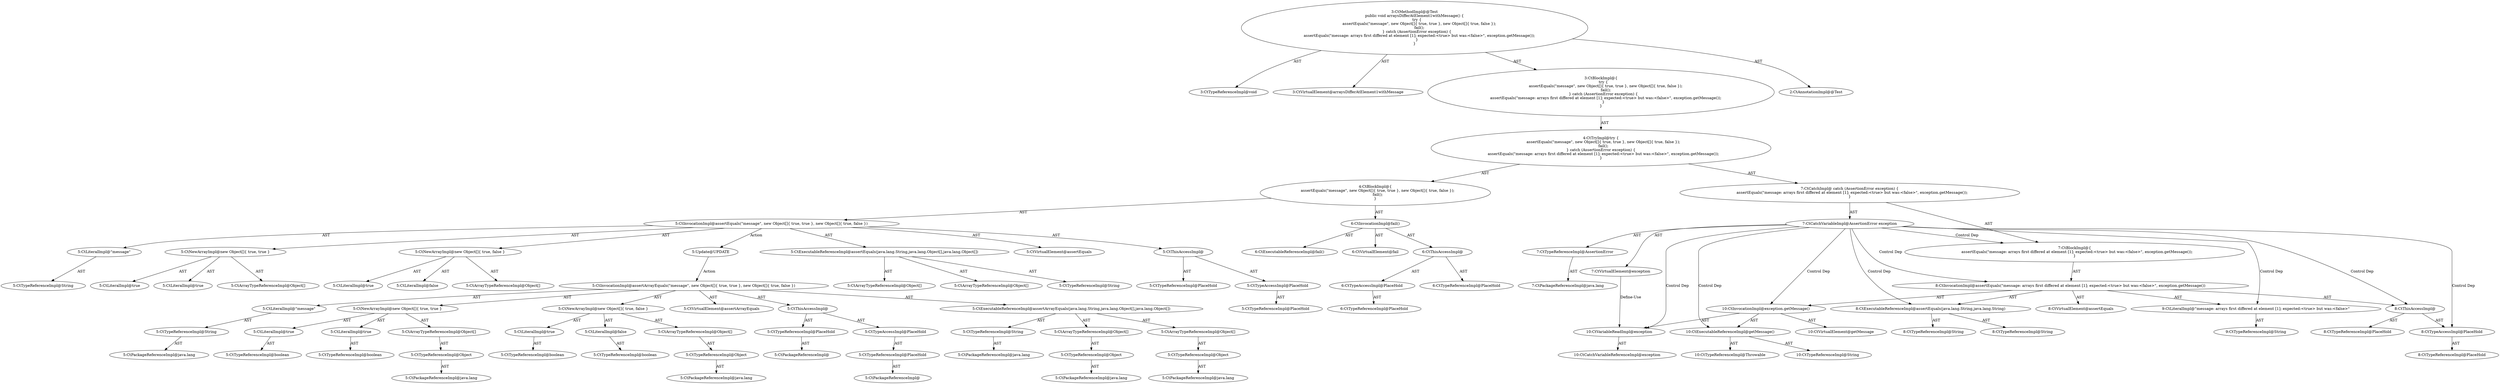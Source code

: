 digraph "arraysDifferAtElement1withMessage#?" {
0 [label="3:CtTypeReferenceImpl@void" shape=ellipse]
1 [label="3:CtVirtualElement@arraysDifferAtElement1withMessage" shape=ellipse]
2 [label="5:CtExecutableReferenceImpl@assertEquals(java.lang.String,java.lang.Object[],java.lang.Object[])" shape=ellipse]
3 [label="5:CtTypeReferenceImpl@String" shape=ellipse]
4 [label="5:CtArrayTypeReferenceImpl@Object[]" shape=ellipse]
5 [label="5:CtArrayTypeReferenceImpl@Object[]" shape=ellipse]
6 [label="5:CtVirtualElement@assertEquals" shape=ellipse]
7 [label="5:CtTypeAccessImpl@PlaceHold" shape=ellipse]
8 [label="5:CtTypeReferenceImpl@PlaceHold" shape=ellipse]
9 [label="5:CtThisAccessImpl@" shape=ellipse]
10 [label="5:CtTypeReferenceImpl@PlaceHold" shape=ellipse]
11 [label="5:CtLiteralImpl@\"message\"" shape=ellipse]
12 [label="5:CtTypeReferenceImpl@String" shape=ellipse]
13 [label="5:CtNewArrayImpl@new Object[]\{ true, true \}" shape=ellipse]
14 [label="5:CtArrayTypeReferenceImpl@Object[]" shape=ellipse]
15 [label="5:CtLiteralImpl@true" shape=ellipse]
16 [label="5:CtLiteralImpl@true" shape=ellipse]
17 [label="5:CtNewArrayImpl@new Object[]\{ true, false \}" shape=ellipse]
18 [label="5:CtArrayTypeReferenceImpl@Object[]" shape=ellipse]
19 [label="5:CtLiteralImpl@true" shape=ellipse]
20 [label="5:CtLiteralImpl@false" shape=ellipse]
21 [label="5:CtInvocationImpl@assertEquals(\"message\", new Object[]\{ true, true \}, new Object[]\{ true, false \})" shape=ellipse]
22 [label="6:CtExecutableReferenceImpl@fail()" shape=ellipse]
23 [label="6:CtVirtualElement@fail" shape=ellipse]
24 [label="6:CtTypeAccessImpl@PlaceHold" shape=ellipse]
25 [label="6:CtTypeReferenceImpl@PlaceHold" shape=ellipse]
26 [label="6:CtThisAccessImpl@" shape=ellipse]
27 [label="6:CtTypeReferenceImpl@PlaceHold" shape=ellipse]
28 [label="6:CtInvocationImpl@fail()" shape=ellipse]
29 [label="4:CtBlockImpl@\{
    assertEquals(\"message\", new Object[]\{ true, true \}, new Object[]\{ true, false \});
    fail();
\}" shape=ellipse]
30 [label="7:CtVirtualElement@exception" shape=ellipse]
31 [label="7:CtTypeReferenceImpl@AssertionError" shape=ellipse]
32 [label="7:CtPackageReferenceImpl@java.lang" shape=ellipse]
33 [label="7:CtCatchVariableImpl@AssertionError exception" shape=ellipse]
34 [label="8:CtExecutableReferenceImpl@assertEquals(java.lang.String,java.lang.String)" shape=ellipse]
35 [label="8:CtTypeReferenceImpl@String" shape=ellipse]
36 [label="8:CtTypeReferenceImpl@String" shape=ellipse]
37 [label="8:CtVirtualElement@assertEquals" shape=ellipse]
38 [label="8:CtTypeAccessImpl@PlaceHold" shape=ellipse]
39 [label="8:CtTypeReferenceImpl@PlaceHold" shape=ellipse]
40 [label="8:CtThisAccessImpl@" shape=ellipse]
41 [label="8:CtTypeReferenceImpl@PlaceHold" shape=ellipse]
42 [label="9:CtLiteralImpl@\"message: arrays first differed at element [1]; expected:<true> but was:<false>\"" shape=ellipse]
43 [label="9:CtTypeReferenceImpl@String" shape=ellipse]
44 [label="10:CtExecutableReferenceImpl@getMessage()" shape=ellipse]
45 [label="10:CtTypeReferenceImpl@Throwable" shape=ellipse]
46 [label="10:CtTypeReferenceImpl@String" shape=ellipse]
47 [label="10:CtVirtualElement@getMessage" shape=ellipse]
48 [label="10:CtVariableReadImpl@exception" shape=ellipse]
49 [label="10:CtCatchVariableReferenceImpl@exception" shape=ellipse]
50 [label="10:CtInvocationImpl@exception.getMessage()" shape=ellipse]
51 [label="8:CtInvocationImpl@assertEquals(\"message: arrays first differed at element [1]; expected:<true> but was:<false>\", exception.getMessage())" shape=ellipse]
52 [label="7:CtBlockImpl@\{
    assertEquals(\"message: arrays first differed at element [1]; expected:<true> but was:<false>\", exception.getMessage());
\}" shape=ellipse]
53 [label="7:CtCatchImpl@ catch (AssertionError exception) \{
    assertEquals(\"message: arrays first differed at element [1]; expected:<true> but was:<false>\", exception.getMessage());
\}" shape=ellipse]
54 [label="4:CtTryImpl@try \{
    assertEquals(\"message\", new Object[]\{ true, true \}, new Object[]\{ true, false \});
    fail();
\} catch (AssertionError exception) \{
    assertEquals(\"message: arrays first differed at element [1]; expected:<true> but was:<false>\", exception.getMessage());
\}" shape=ellipse]
55 [label="3:CtBlockImpl@\{
    try \{
        assertEquals(\"message\", new Object[]\{ true, true \}, new Object[]\{ true, false \});
        fail();
    \} catch (AssertionError exception) \{
        assertEquals(\"message: arrays first differed at element [1]; expected:<true> but was:<false>\", exception.getMessage());
    \}
\}" shape=ellipse]
56 [label="3:CtMethodImpl@@Test
public void arraysDifferAtElement1withMessage() \{
    try \{
        assertEquals(\"message\", new Object[]\{ true, true \}, new Object[]\{ true, false \});
        fail();
    \} catch (AssertionError exception) \{
        assertEquals(\"message: arrays first differed at element [1]; expected:<true> but was:<false>\", exception.getMessage());
    \}
\}" shape=ellipse]
57 [label="2:CtAnnotationImpl@@Test" shape=ellipse]
58 [label="5:Update@UPDATE" shape=ellipse]
59 [label="5:CtPackageReferenceImpl@" shape=ellipse]
60 [label="5:CtTypeReferenceImpl@PlaceHold" shape=ellipse]
61 [label="5:CtPackageReferenceImpl@" shape=ellipse]
62 [label="5:CtTypeReferenceImpl@PlaceHold" shape=ellipse]
63 [label="5:CtTypeAccessImpl@PlaceHold" shape=ellipse]
64 [label="5:CtThisAccessImpl@" shape=ellipse]
65 [label="5:CtPackageReferenceImpl@java.lang" shape=ellipse]
66 [label="5:CtTypeReferenceImpl@String" shape=ellipse]
67 [label="5:CtPackageReferenceImpl@java.lang" shape=ellipse]
68 [label="5:CtTypeReferenceImpl@Object" shape=ellipse]
69 [label="5:CtArrayTypeReferenceImpl@Object[]" shape=ellipse]
70 [label="5:CtPackageReferenceImpl@java.lang" shape=ellipse]
71 [label="5:CtTypeReferenceImpl@Object" shape=ellipse]
72 [label="5:CtArrayTypeReferenceImpl@Object[]" shape=ellipse]
73 [label="5:CtExecutableReferenceImpl@assertArrayEquals(java.lang.String,java.lang.Object[],java.lang.Object[])" shape=ellipse]
74 [label="5:CtPackageReferenceImpl@java.lang" shape=ellipse]
75 [label="5:CtTypeReferenceImpl@String" shape=ellipse]
76 [label="5:CtLiteralImpl@\"message\"" shape=ellipse]
77 [label="5:CtPackageReferenceImpl@java.lang" shape=ellipse]
78 [label="5:CtTypeReferenceImpl@Object" shape=ellipse]
79 [label="5:CtArrayTypeReferenceImpl@Object[]" shape=ellipse]
80 [label="5:CtTypeReferenceImpl@boolean" shape=ellipse]
81 [label="5:CtLiteralImpl@true" shape=ellipse]
82 [label="5:CtTypeReferenceImpl@boolean" shape=ellipse]
83 [label="5:CtLiteralImpl@true" shape=ellipse]
84 [label="5:CtNewArrayImpl@new Object[]\{ true, true \}" shape=ellipse]
85 [label="5:CtPackageReferenceImpl@java.lang" shape=ellipse]
86 [label="5:CtTypeReferenceImpl@Object" shape=ellipse]
87 [label="5:CtArrayTypeReferenceImpl@Object[]" shape=ellipse]
88 [label="5:CtTypeReferenceImpl@boolean" shape=ellipse]
89 [label="5:CtLiteralImpl@true" shape=ellipse]
90 [label="5:CtTypeReferenceImpl@boolean" shape=ellipse]
91 [label="5:CtLiteralImpl@false" shape=ellipse]
92 [label="5:CtNewArrayImpl@new Object[]\{ true, false \}" shape=ellipse]
93 [label="5:CtInvocationImpl@assertArrayEquals(\"message\", new Object[]\{ true, true \}, new Object[]\{ true, false \})" shape=ellipse]
94 [label="5:CtVirtualElement@assertArrayEquals" shape=ellipse]
2 -> 3 [label="AST"];
2 -> 4 [label="AST"];
2 -> 5 [label="AST"];
7 -> 8 [label="AST"];
9 -> 10 [label="AST"];
9 -> 7 [label="AST"];
11 -> 12 [label="AST"];
13 -> 14 [label="AST"];
13 -> 15 [label="AST"];
13 -> 16 [label="AST"];
17 -> 18 [label="AST"];
17 -> 19 [label="AST"];
17 -> 20 [label="AST"];
21 -> 6 [label="AST"];
21 -> 9 [label="AST"];
21 -> 2 [label="AST"];
21 -> 11 [label="AST"];
21 -> 13 [label="AST"];
21 -> 17 [label="AST"];
21 -> 58 [label="Action"];
24 -> 25 [label="AST"];
26 -> 27 [label="AST"];
26 -> 24 [label="AST"];
28 -> 23 [label="AST"];
28 -> 26 [label="AST"];
28 -> 22 [label="AST"];
29 -> 21 [label="AST"];
29 -> 28 [label="AST"];
30 -> 48 [label="Define-Use"];
31 -> 32 [label="AST"];
33 -> 30 [label="AST"];
33 -> 31 [label="AST"];
33 -> 52 [label="Control Dep"];
33 -> 51 [label="Control Dep"];
33 -> 34 [label="Control Dep"];
33 -> 40 [label="Control Dep"];
33 -> 38 [label="Control Dep"];
33 -> 42 [label="Control Dep"];
33 -> 50 [label="Control Dep"];
33 -> 44 [label="Control Dep"];
33 -> 48 [label="Control Dep"];
34 -> 35 [label="AST"];
34 -> 36 [label="AST"];
38 -> 39 [label="AST"];
40 -> 41 [label="AST"];
40 -> 38 [label="AST"];
42 -> 43 [label="AST"];
44 -> 45 [label="AST"];
44 -> 46 [label="AST"];
48 -> 49 [label="AST"];
50 -> 47 [label="AST"];
50 -> 48 [label="AST"];
50 -> 44 [label="AST"];
51 -> 37 [label="AST"];
51 -> 40 [label="AST"];
51 -> 34 [label="AST"];
51 -> 42 [label="AST"];
51 -> 50 [label="AST"];
52 -> 51 [label="AST"];
53 -> 33 [label="AST"];
53 -> 52 [label="AST"];
54 -> 29 [label="AST"];
54 -> 53 [label="AST"];
55 -> 54 [label="AST"];
56 -> 1 [label="AST"];
56 -> 57 [label="AST"];
56 -> 0 [label="AST"];
56 -> 55 [label="AST"];
58 -> 93 [label="Action"];
60 -> 59 [label="AST"];
62 -> 61 [label="AST"];
63 -> 62 [label="AST"];
64 -> 60 [label="AST"];
64 -> 63 [label="AST"];
66 -> 65 [label="AST"];
68 -> 67 [label="AST"];
69 -> 68 [label="AST"];
71 -> 70 [label="AST"];
72 -> 71 [label="AST"];
73 -> 66 [label="AST"];
73 -> 69 [label="AST"];
73 -> 72 [label="AST"];
75 -> 74 [label="AST"];
76 -> 75 [label="AST"];
78 -> 77 [label="AST"];
79 -> 78 [label="AST"];
81 -> 80 [label="AST"];
83 -> 82 [label="AST"];
84 -> 79 [label="AST"];
84 -> 81 [label="AST"];
84 -> 83 [label="AST"];
86 -> 85 [label="AST"];
87 -> 86 [label="AST"];
89 -> 88 [label="AST"];
91 -> 90 [label="AST"];
92 -> 87 [label="AST"];
92 -> 89 [label="AST"];
92 -> 91 [label="AST"];
93 -> 94 [label="AST"];
93 -> 64 [label="AST"];
93 -> 73 [label="AST"];
93 -> 76 [label="AST"];
93 -> 84 [label="AST"];
93 -> 92 [label="AST"];
}